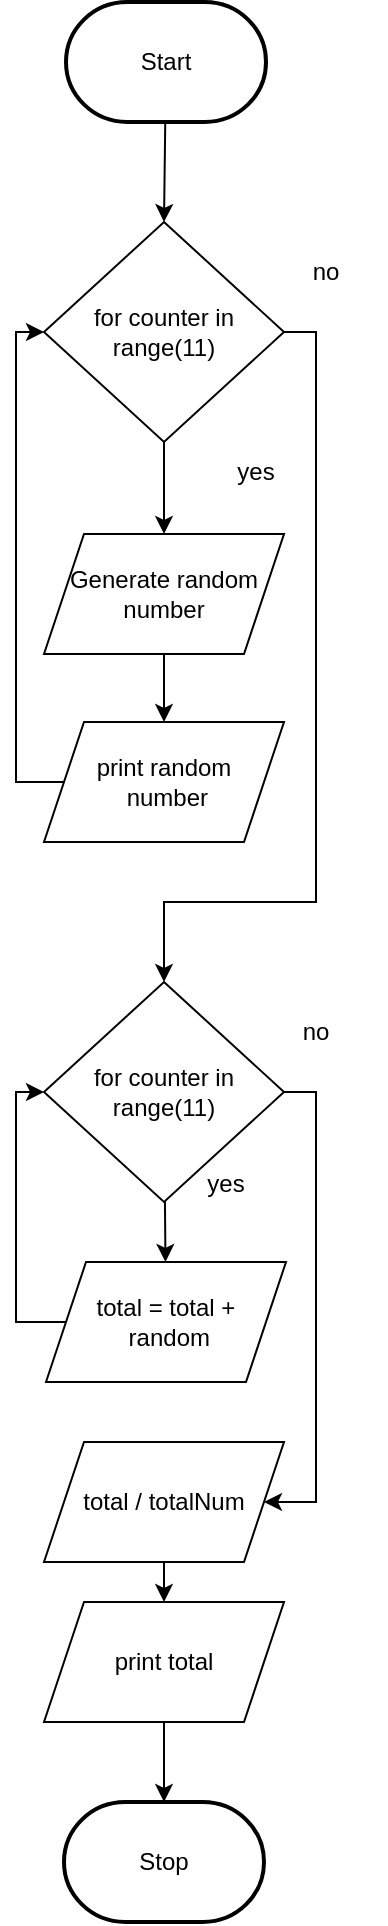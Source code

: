 <mxfile>
    <diagram id="SI7tuCP2dQLLvXjDpIHG" name="Page-1">
        <mxGraphModel dx="566" dy="1703" grid="1" gridSize="10" guides="1" tooltips="1" connect="1" arrows="1" fold="1" page="1" pageScale="1" pageWidth="827" pageHeight="1169" math="0" shadow="0">
            <root>
                <mxCell id="0"/>
                <mxCell id="1" parent="0"/>
                <mxCell id="276" style="edgeStyle=none;rounded=0;html=1;entryX=0.5;entryY=0;entryDx=0;entryDy=0;endArrow=classic;endFill=1;" parent="1" source="3" target="284" edge="1">
                    <mxGeometry relative="1" as="geometry">
                        <mxPoint x="424" y="-1010" as="targetPoint"/>
                    </mxGeometry>
                </mxCell>
                <mxCell id="3" value="Start" style="strokeWidth=2;html=1;shape=mxgraph.flowchart.terminator;whiteSpace=wrap;" parent="1" vertex="1">
                    <mxGeometry x="375" y="-1110" width="100" height="60" as="geometry"/>
                </mxCell>
                <mxCell id="10" value="Stop" style="strokeWidth=2;html=1;shape=mxgraph.flowchart.terminator;whiteSpace=wrap;rounded=1;" parent="1" vertex="1">
                    <mxGeometry x="374" y="-210" width="100" height="60" as="geometry"/>
                </mxCell>
                <mxCell id="287" value="" style="edgeStyle=none;html=1;" edge="1" parent="1" source="284" target="286">
                    <mxGeometry relative="1" as="geometry"/>
                </mxCell>
                <mxCell id="296" value="" style="edgeStyle=none;rounded=0;html=1;exitX=1;exitY=0.5;exitDx=0;exitDy=0;entryX=0.5;entryY=0;entryDx=0;entryDy=0;" edge="1" parent="1" source="284" target="295">
                    <mxGeometry relative="1" as="geometry">
                        <mxPoint x="430" y="-710" as="targetPoint"/>
                        <Array as="points">
                            <mxPoint x="500" y="-945"/>
                            <mxPoint x="500" y="-660"/>
                            <mxPoint x="460" y="-660"/>
                            <mxPoint x="424" y="-660"/>
                        </Array>
                    </mxGeometry>
                </mxCell>
                <mxCell id="284" value="for counter in range(11)" style="rhombus;whiteSpace=wrap;html=1;" vertex="1" parent="1">
                    <mxGeometry x="364" y="-1000" width="120" height="110" as="geometry"/>
                </mxCell>
                <mxCell id="294" style="edgeStyle=none;html=1;entryX=0;entryY=0.5;entryDx=0;entryDy=0;rounded=0;exitX=0;exitY=0.5;exitDx=0;exitDy=0;" edge="1" parent="1" source="311" target="284">
                    <mxGeometry relative="1" as="geometry">
                        <Array as="points">
                            <mxPoint x="350" y="-720"/>
                            <mxPoint x="350" y="-945"/>
                        </Array>
                    </mxGeometry>
                </mxCell>
                <mxCell id="312" value="" style="edgeStyle=none;rounded=0;html=1;" edge="1" parent="1" source="286" target="311">
                    <mxGeometry relative="1" as="geometry"/>
                </mxCell>
                <mxCell id="286" value="Generate random number" style="shape=parallelogram;perimeter=parallelogramPerimeter;whiteSpace=wrap;html=1;fixedSize=1;" vertex="1" parent="1">
                    <mxGeometry x="364" y="-844" width="120" height="60" as="geometry"/>
                </mxCell>
                <mxCell id="288" value="yes" style="text;html=1;strokeColor=none;fillColor=none;align=center;verticalAlign=middle;whiteSpace=wrap;rounded=0;" vertex="1" parent="1">
                    <mxGeometry x="440" y="-890" width="60" height="30" as="geometry"/>
                </mxCell>
                <mxCell id="293" value="no" style="text;html=1;strokeColor=none;fillColor=none;align=center;verticalAlign=middle;whiteSpace=wrap;rounded=0;" vertex="1" parent="1">
                    <mxGeometry x="475" y="-990" width="60" height="30" as="geometry"/>
                </mxCell>
                <mxCell id="306" value="" style="edgeStyle=none;rounded=0;html=1;" edge="1" parent="1" source="295" target="297">
                    <mxGeometry relative="1" as="geometry"/>
                </mxCell>
                <mxCell id="308" style="edgeStyle=none;rounded=0;html=1;entryX=1;entryY=0.5;entryDx=0;entryDy=0;" edge="1" parent="1" source="295" target="301">
                    <mxGeometry relative="1" as="geometry">
                        <Array as="points">
                            <mxPoint x="500" y="-565"/>
                            <mxPoint x="500" y="-360"/>
                        </Array>
                    </mxGeometry>
                </mxCell>
                <mxCell id="295" value="for counter in range(11)" style="rhombus;whiteSpace=wrap;html=1;" vertex="1" parent="1">
                    <mxGeometry x="364" y="-620" width="120" height="110" as="geometry"/>
                </mxCell>
                <mxCell id="307" style="edgeStyle=none;rounded=0;html=1;entryX=0;entryY=0.5;entryDx=0;entryDy=0;" edge="1" parent="1" source="297" target="295">
                    <mxGeometry relative="1" as="geometry">
                        <mxPoint x="360" y="-560" as="targetPoint"/>
                        <Array as="points">
                            <mxPoint x="350" y="-450"/>
                            <mxPoint x="350" y="-565"/>
                        </Array>
                    </mxGeometry>
                </mxCell>
                <mxCell id="297" value="total = total +&lt;br&gt;&amp;nbsp;random" style="shape=parallelogram;perimeter=parallelogramPerimeter;whiteSpace=wrap;html=1;fixedSize=1;" vertex="1" parent="1">
                    <mxGeometry x="365" y="-480" width="120" height="60" as="geometry"/>
                </mxCell>
                <mxCell id="305" value="" style="edgeStyle=none;rounded=0;html=1;" edge="1" parent="1" source="301" target="304">
                    <mxGeometry relative="1" as="geometry"/>
                </mxCell>
                <mxCell id="301" value="total / totalNum" style="shape=parallelogram;perimeter=parallelogramPerimeter;whiteSpace=wrap;html=1;fixedSize=1;" vertex="1" parent="1">
                    <mxGeometry x="364" y="-390" width="120" height="60" as="geometry"/>
                </mxCell>
                <mxCell id="313" value="" style="edgeStyle=none;rounded=0;html=1;" edge="1" parent="1" source="304" target="10">
                    <mxGeometry relative="1" as="geometry"/>
                </mxCell>
                <mxCell id="304" value="print total" style="shape=parallelogram;perimeter=parallelogramPerimeter;whiteSpace=wrap;html=1;fixedSize=1;" vertex="1" parent="1">
                    <mxGeometry x="364" y="-310" width="120" height="60" as="geometry"/>
                </mxCell>
                <mxCell id="309" value="yes" style="text;html=1;strokeColor=none;fillColor=none;align=center;verticalAlign=middle;whiteSpace=wrap;rounded=0;" vertex="1" parent="1">
                    <mxGeometry x="425" y="-534" width="60" height="30" as="geometry"/>
                </mxCell>
                <mxCell id="310" value="no" style="text;html=1;strokeColor=none;fillColor=none;align=center;verticalAlign=middle;whiteSpace=wrap;rounded=0;" vertex="1" parent="1">
                    <mxGeometry x="470" y="-610" width="60" height="30" as="geometry"/>
                </mxCell>
                <mxCell id="311" value="print random&lt;br&gt;&amp;nbsp;number" style="shape=parallelogram;perimeter=parallelogramPerimeter;whiteSpace=wrap;html=1;fixedSize=1;" vertex="1" parent="1">
                    <mxGeometry x="364" y="-750" width="120" height="60" as="geometry"/>
                </mxCell>
            </root>
        </mxGraphModel>
    </diagram>
</mxfile>